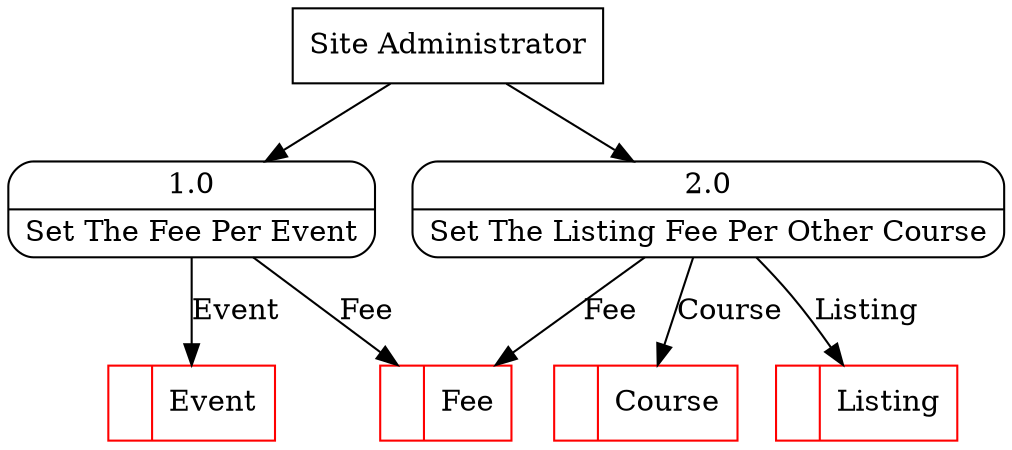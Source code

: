 digraph dfd2{ 
node[shape=record]
200 [label="<f0>  |<f1> Event " color=red];
201 [label="<f0>  |<f1> Fee " color=red];
202 [label="<f0>  |<f1> Course " color=red];
203 [label="<f0>  |<f1> Listing " color=red];
204 [label="Site Administrator" shape=box];
205 [label="{<f0> 1.0|<f1> Set The Fee Per Event }" shape=Mrecord];
206 [label="{<f0> 2.0|<f1> Set The Listing Fee Per Other Course }" shape=Mrecord];
204 -> 205
204 -> 206
205 -> 201 [label="Fee"]
205 -> 200 [label="Event"]
206 -> 202 [label="Course"]
206 -> 201 [label="Fee"]
206 -> 203 [label="Listing"]
}